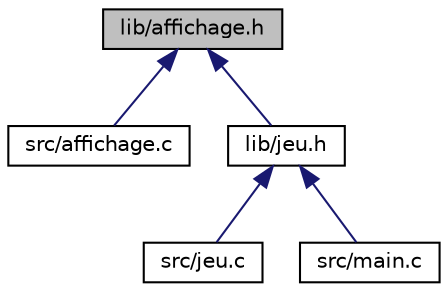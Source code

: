 digraph "lib/affichage.h"
{
 // LATEX_PDF_SIZE
  edge [fontname="Helvetica",fontsize="10",labelfontname="Helvetica",labelfontsize="10"];
  node [fontname="Helvetica",fontsize="10",shape=record];
  Node1 [label="lib/affichage.h",height=0.2,width=0.4,color="black", fillcolor="grey75", style="filled", fontcolor="black",tooltip="header des affichages"];
  Node1 -> Node2 [dir="back",color="midnightblue",fontsize="10",style="solid",fontname="Helvetica"];
  Node2 [label="src/affichage.c",height=0.2,width=0.4,color="black", fillcolor="white", style="filled",URL="$affichage_8c.html",tooltip="affichage des différents états du jeu"];
  Node1 -> Node3 [dir="back",color="midnightblue",fontsize="10",style="solid",fontname="Helvetica"];
  Node3 [label="lib/jeu.h",height=0.2,width=0.4,color="black", fillcolor="white", style="filled",URL="$jeu_8h.html",tooltip="header du jeu"];
  Node3 -> Node4 [dir="back",color="midnightblue",fontsize="10",style="solid",fontname="Helvetica"];
  Node4 [label="src/jeu.c",height=0.2,width=0.4,color="black", fillcolor="white", style="filled",URL="$jeu_8c.html",tooltip="gestion du jeu"];
  Node3 -> Node5 [dir="back",color="midnightblue",fontsize="10",style="solid",fontname="Helvetica"];
  Node5 [label="src/main.c",height=0.2,width=0.4,color="black", fillcolor="white", style="filled",URL="$main_8c.html",tooltip="programme principal du jeu"];
}
